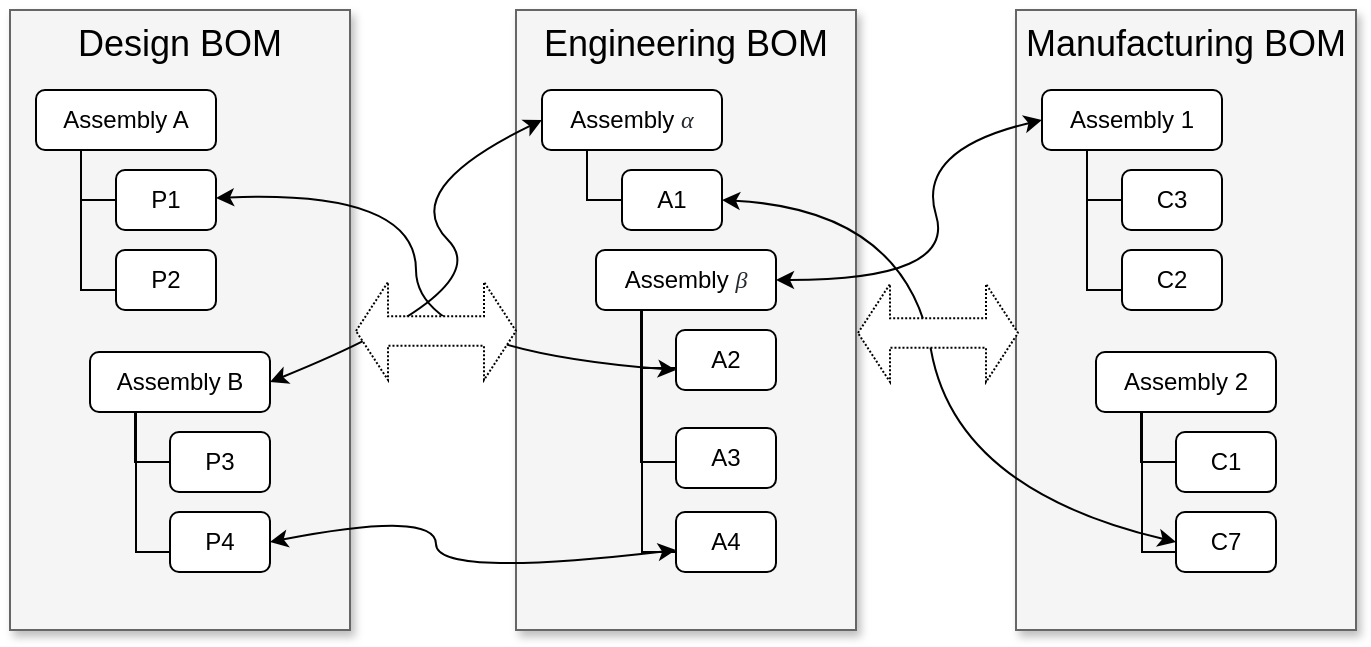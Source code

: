 <mxfile version="14.8.0" type="github">
  <diagram name="Page-1" id="90a13364-a465-7bf4-72fc-28e22215d7a0">
    <mxGraphModel dx="928" dy="815" grid="1" gridSize="10" guides="1" tooltips="1" connect="1" arrows="1" fold="1" page="1" pageScale="1.5" pageWidth="1169" pageHeight="826" background="none" math="0" shadow="0">
      <root>
        <mxCell id="0" style=";html=1;" />
        <mxCell id="1" style=";html=1;" parent="0" />
        <mxCell id="uKb51nX8jyAxLlPutz8k-1" value="Design BOM" style="whiteSpace=wrap;html=1;shadow=1;fontSize=18;fillColor=#f5f5f5;strokeColor=#666666;verticalAlign=top;" parent="1" vertex="1">
          <mxGeometry x="710" y="40" width="170" height="310" as="geometry" />
        </mxCell>
        <mxCell id="uKb51nX8jyAxLlPutz8k-6" style="edgeStyle=orthogonalEdgeStyle;rounded=0;orthogonalLoop=1;jettySize=auto;html=1;exitX=0.25;exitY=1;exitDx=0;exitDy=0;entryX=0;entryY=0.5;entryDx=0;entryDy=0;endArrow=none;endFill=0;" parent="1" source="uKb51nX8jyAxLlPutz8k-2" target="uKb51nX8jyAxLlPutz8k-3" edge="1">
          <mxGeometry relative="1" as="geometry">
            <mxPoint x="768" y="130" as="targetPoint" />
            <Array as="points">
              <mxPoint x="746" y="135" />
            </Array>
          </mxGeometry>
        </mxCell>
        <mxCell id="uKb51nX8jyAxLlPutz8k-2" value="Assembly A" style="rounded=1;whiteSpace=wrap;html=1;verticalAlign=middle;" parent="1" vertex="1">
          <mxGeometry x="723" y="80" width="90" height="30" as="geometry" />
        </mxCell>
        <mxCell id="uKb51nX8jyAxLlPutz8k-3" value="P1" style="rounded=1;whiteSpace=wrap;html=1;verticalAlign=middle;" parent="1" vertex="1">
          <mxGeometry x="763" y="120" width="50" height="30" as="geometry" />
        </mxCell>
        <mxCell id="uKb51nX8jyAxLlPutz8k-4" value="P2" style="rounded=1;whiteSpace=wrap;html=1;verticalAlign=middle;" parent="1" vertex="1">
          <mxGeometry x="763" y="160" width="50" height="30" as="geometry" />
        </mxCell>
        <mxCell id="uKb51nX8jyAxLlPutz8k-8" style="edgeStyle=orthogonalEdgeStyle;rounded=0;orthogonalLoop=1;jettySize=auto;html=1;exitX=0.25;exitY=1;exitDx=0;exitDy=0;entryX=0;entryY=0.5;entryDx=0;entryDy=0;endArrow=none;endFill=0;" parent="1" source="uKb51nX8jyAxLlPutz8k-2" target="uKb51nX8jyAxLlPutz8k-4" edge="1">
          <mxGeometry relative="1" as="geometry">
            <mxPoint x="755.5" y="120" as="sourcePoint" />
            <mxPoint x="773" y="145" as="targetPoint" />
            <Array as="points">
              <mxPoint x="746" y="180" />
              <mxPoint x="763" y="180" />
            </Array>
          </mxGeometry>
        </mxCell>
        <mxCell id="uKb51nX8jyAxLlPutz8k-9" value="Assembly B" style="rounded=1;whiteSpace=wrap;html=1;verticalAlign=middle;" parent="1" vertex="1">
          <mxGeometry x="750" y="211" width="90" height="30" as="geometry" />
        </mxCell>
        <mxCell id="uKb51nX8jyAxLlPutz8k-10" value="P3" style="rounded=1;whiteSpace=wrap;html=1;verticalAlign=middle;" parent="1" vertex="1">
          <mxGeometry x="790" y="251" width="50" height="30" as="geometry" />
        </mxCell>
        <mxCell id="uKb51nX8jyAxLlPutz8k-11" value="P4" style="rounded=1;whiteSpace=wrap;html=1;verticalAlign=middle;" parent="1" vertex="1">
          <mxGeometry x="790" y="291" width="50" height="30" as="geometry" />
        </mxCell>
        <mxCell id="uKb51nX8jyAxLlPutz8k-12" style="edgeStyle=orthogonalEdgeStyle;rounded=0;orthogonalLoop=1;jettySize=auto;html=1;entryX=0;entryY=0.5;entryDx=0;entryDy=0;endArrow=none;endFill=0;" parent="1" target="uKb51nX8jyAxLlPutz8k-11" edge="1">
          <mxGeometry relative="1" as="geometry">
            <mxPoint x="763" y="241" as="sourcePoint" />
            <mxPoint x="800" y="276" as="targetPoint" />
            <Array as="points">
              <mxPoint x="773" y="311" />
              <mxPoint x="790" y="311" />
            </Array>
          </mxGeometry>
        </mxCell>
        <mxCell id="uKb51nX8jyAxLlPutz8k-13" style="edgeStyle=orthogonalEdgeStyle;rounded=0;orthogonalLoop=1;jettySize=auto;html=1;exitX=0.25;exitY=1;exitDx=0;exitDy=0;endArrow=none;endFill=0;" parent="1" source="uKb51nX8jyAxLlPutz8k-9" target="uKb51nX8jyAxLlPutz8k-10" edge="1">
          <mxGeometry relative="1" as="geometry">
            <mxPoint x="770.5" y="241" as="sourcePoint" />
            <mxPoint x="788" y="266" as="targetPoint" />
            <Array as="points">
              <mxPoint x="773" y="266" />
            </Array>
          </mxGeometry>
        </mxCell>
        <mxCell id="uKb51nX8jyAxLlPutz8k-14" value="Engineering BOM" style="whiteSpace=wrap;html=1;shadow=1;fontSize=18;fillColor=#f5f5f5;strokeColor=#666666;verticalAlign=top;" parent="1" vertex="1">
          <mxGeometry x="963" y="40" width="170" height="310" as="geometry" />
        </mxCell>
        <mxCell id="uKb51nX8jyAxLlPutz8k-15" style="edgeStyle=orthogonalEdgeStyle;rounded=0;orthogonalLoop=1;jettySize=auto;html=1;exitX=0.25;exitY=1;exitDx=0;exitDy=0;entryX=0;entryY=0.5;entryDx=0;entryDy=0;endArrow=none;endFill=0;" parent="1" source="uKb51nX8jyAxLlPutz8k-16" target="uKb51nX8jyAxLlPutz8k-17" edge="1">
          <mxGeometry relative="1" as="geometry">
            <mxPoint x="1021" y="130" as="targetPoint" />
            <Array as="points">
              <mxPoint x="999" y="135" />
            </Array>
          </mxGeometry>
        </mxCell>
        <mxCell id="uKb51nX8jyAxLlPutz8k-16" value="Assembly&amp;nbsp;&lt;span style=&quot;color: rgb(36 , 41 , 46) ; font-family: &amp;#34;katex_math&amp;#34; ; font-style: italic ; text-align: left&quot;&gt;&lt;font style=&quot;font-size: 12px&quot;&gt;α&lt;/font&gt;&lt;/span&gt;" style="rounded=1;whiteSpace=wrap;html=1;verticalAlign=middle;" parent="1" vertex="1">
          <mxGeometry x="976" y="80" width="90" height="30" as="geometry" />
        </mxCell>
        <mxCell id="uKb51nX8jyAxLlPutz8k-17" value="A1" style="rounded=1;whiteSpace=wrap;html=1;verticalAlign=middle;" parent="1" vertex="1">
          <mxGeometry x="1016" y="120" width="50" height="30" as="geometry" />
        </mxCell>
        <mxCell id="uKb51nX8jyAxLlPutz8k-18" value="A2" style="rounded=1;whiteSpace=wrap;html=1;verticalAlign=middle;" parent="1" vertex="1">
          <mxGeometry x="1043" y="200" width="50" height="30" as="geometry" />
        </mxCell>
        <mxCell id="uKb51nX8jyAxLlPutz8k-20" value="Assembly&amp;nbsp;&lt;span style=&quot;color: rgb(36 , 41 , 46) ; font-family: &amp;#34;katex_math&amp;#34; ; font-style: italic ; text-align: left&quot;&gt;&lt;font style=&quot;font-size: 12px&quot;&gt;β&lt;/font&gt;&lt;/span&gt;" style="rounded=1;whiteSpace=wrap;html=1;verticalAlign=middle;" parent="1" vertex="1">
          <mxGeometry x="1003" y="160" width="90" height="30" as="geometry" />
        </mxCell>
        <mxCell id="uKb51nX8jyAxLlPutz8k-21" value="A3" style="rounded=1;whiteSpace=wrap;html=1;verticalAlign=middle;" parent="1" vertex="1">
          <mxGeometry x="1043" y="249" width="50" height="30" as="geometry" />
        </mxCell>
        <mxCell id="uKb51nX8jyAxLlPutz8k-22" value="A4" style="rounded=1;whiteSpace=wrap;html=1;verticalAlign=middle;" parent="1" vertex="1">
          <mxGeometry x="1043" y="291" width="50" height="30" as="geometry" />
        </mxCell>
        <mxCell id="uKb51nX8jyAxLlPutz8k-23" style="edgeStyle=orthogonalEdgeStyle;rounded=0;orthogonalLoop=1;jettySize=auto;html=1;entryX=0;entryY=0.5;entryDx=0;entryDy=0;endArrow=none;endFill=0;" parent="1" target="uKb51nX8jyAxLlPutz8k-22" edge="1">
          <mxGeometry relative="1" as="geometry">
            <mxPoint x="1026" y="190" as="sourcePoint" />
            <mxPoint x="1053" y="276" as="targetPoint" />
            <Array as="points">
              <mxPoint x="1026" y="311" />
              <mxPoint x="1043" y="311" />
            </Array>
          </mxGeometry>
        </mxCell>
        <mxCell id="uKb51nX8jyAxLlPutz8k-24" style="edgeStyle=orthogonalEdgeStyle;rounded=0;orthogonalLoop=1;jettySize=auto;html=1;exitX=0.25;exitY=1;exitDx=0;exitDy=0;endArrow=none;endFill=0;" parent="1" source="uKb51nX8jyAxLlPutz8k-20" target="uKb51nX8jyAxLlPutz8k-21" edge="1">
          <mxGeometry relative="1" as="geometry">
            <mxPoint x="1023.5" y="241" as="sourcePoint" />
            <mxPoint x="1041" y="266" as="targetPoint" />
            <Array as="points">
              <mxPoint x="1026" y="266" />
            </Array>
          </mxGeometry>
        </mxCell>
        <mxCell id="uKb51nX8jyAxLlPutz8k-27" style="edgeStyle=orthogonalEdgeStyle;rounded=0;orthogonalLoop=1;jettySize=auto;html=1;exitX=0.25;exitY=1;exitDx=0;exitDy=0;entryX=0;entryY=0.5;entryDx=0;entryDy=0;endArrow=none;endFill=0;" parent="1" edge="1">
          <mxGeometry relative="1" as="geometry">
            <mxPoint x="1025.5" y="194" as="sourcePoint" />
            <mxPoint x="1043" y="219" as="targetPoint" />
            <Array as="points">
              <mxPoint x="1026" y="219" />
            </Array>
          </mxGeometry>
        </mxCell>
        <mxCell id="uKb51nX8jyAxLlPutz8k-39" value="Manufacturing BOM" style="whiteSpace=wrap;html=1;shadow=1;fontSize=18;fillColor=#f5f5f5;strokeColor=#666666;verticalAlign=top;" parent="1" vertex="1">
          <mxGeometry x="1213" y="40" width="170" height="310" as="geometry" />
        </mxCell>
        <mxCell id="uKb51nX8jyAxLlPutz8k-40" style="edgeStyle=orthogonalEdgeStyle;rounded=0;orthogonalLoop=1;jettySize=auto;html=1;exitX=0.25;exitY=1;exitDx=0;exitDy=0;entryX=0;entryY=0.5;entryDx=0;entryDy=0;endArrow=none;endFill=0;" parent="1" source="uKb51nX8jyAxLlPutz8k-41" target="uKb51nX8jyAxLlPutz8k-42" edge="1">
          <mxGeometry relative="1" as="geometry">
            <mxPoint x="1271" y="130" as="targetPoint" />
            <Array as="points">
              <mxPoint x="1249" y="135" />
            </Array>
          </mxGeometry>
        </mxCell>
        <mxCell id="uKb51nX8jyAxLlPutz8k-41" value="Assembly 1" style="rounded=1;whiteSpace=wrap;html=1;verticalAlign=middle;" parent="1" vertex="1">
          <mxGeometry x="1226" y="80" width="90" height="30" as="geometry" />
        </mxCell>
        <mxCell id="uKb51nX8jyAxLlPutz8k-42" value="C3" style="rounded=1;whiteSpace=wrap;html=1;verticalAlign=middle;" parent="1" vertex="1">
          <mxGeometry x="1266" y="120" width="50" height="30" as="geometry" />
        </mxCell>
        <mxCell id="uKb51nX8jyAxLlPutz8k-43" value="C2" style="rounded=1;whiteSpace=wrap;html=1;verticalAlign=middle;" parent="1" vertex="1">
          <mxGeometry x="1266" y="160" width="50" height="30" as="geometry" />
        </mxCell>
        <mxCell id="uKb51nX8jyAxLlPutz8k-44" style="edgeStyle=orthogonalEdgeStyle;rounded=0;orthogonalLoop=1;jettySize=auto;html=1;exitX=0.25;exitY=1;exitDx=0;exitDy=0;entryX=0;entryY=0.5;entryDx=0;entryDy=0;endArrow=none;endFill=0;" parent="1" source="uKb51nX8jyAxLlPutz8k-41" target="uKb51nX8jyAxLlPutz8k-43" edge="1">
          <mxGeometry relative="1" as="geometry">
            <mxPoint x="1258.5" y="120" as="sourcePoint" />
            <mxPoint x="1276" y="145" as="targetPoint" />
            <Array as="points">
              <mxPoint x="1249" y="180" />
              <mxPoint x="1266" y="180" />
            </Array>
          </mxGeometry>
        </mxCell>
        <mxCell id="uKb51nX8jyAxLlPutz8k-45" value="Assembly 2" style="rounded=1;whiteSpace=wrap;html=1;verticalAlign=middle;" parent="1" vertex="1">
          <mxGeometry x="1253" y="211" width="90" height="30" as="geometry" />
        </mxCell>
        <mxCell id="uKb51nX8jyAxLlPutz8k-46" value="C1" style="rounded=1;whiteSpace=wrap;html=1;verticalAlign=middle;" parent="1" vertex="1">
          <mxGeometry x="1293" y="251" width="50" height="30" as="geometry" />
        </mxCell>
        <mxCell id="uKb51nX8jyAxLlPutz8k-47" value="C7" style="rounded=1;whiteSpace=wrap;html=1;verticalAlign=middle;" parent="1" vertex="1">
          <mxGeometry x="1293" y="291" width="50" height="30" as="geometry" />
        </mxCell>
        <mxCell id="uKb51nX8jyAxLlPutz8k-48" style="edgeStyle=orthogonalEdgeStyle;rounded=0;orthogonalLoop=1;jettySize=auto;html=1;entryX=0;entryY=0.5;entryDx=0;entryDy=0;endArrow=none;endFill=0;" parent="1" target="uKb51nX8jyAxLlPutz8k-47" edge="1">
          <mxGeometry relative="1" as="geometry">
            <mxPoint x="1266" y="241" as="sourcePoint" />
            <mxPoint x="1303" y="276" as="targetPoint" />
            <Array as="points">
              <mxPoint x="1276" y="311" />
              <mxPoint x="1293" y="311" />
            </Array>
          </mxGeometry>
        </mxCell>
        <mxCell id="uKb51nX8jyAxLlPutz8k-49" style="edgeStyle=orthogonalEdgeStyle;rounded=0;orthogonalLoop=1;jettySize=auto;html=1;exitX=0.25;exitY=1;exitDx=0;exitDy=0;endArrow=none;endFill=0;" parent="1" source="uKb51nX8jyAxLlPutz8k-45" target="uKb51nX8jyAxLlPutz8k-46" edge="1">
          <mxGeometry relative="1" as="geometry">
            <mxPoint x="1273.5" y="241" as="sourcePoint" />
            <mxPoint x="1291" y="266" as="targetPoint" />
            <Array as="points">
              <mxPoint x="1276" y="266" />
            </Array>
          </mxGeometry>
        </mxCell>
        <mxCell id="uKb51nX8jyAxLlPutz8k-51" value="" style="curved=1;endArrow=classic;html=1;entryX=0;entryY=0.5;entryDx=0;entryDy=0;exitX=1;exitY=0.5;exitDx=0;exitDy=0;startArrow=classic;startFill=1;" parent="1" source="uKb51nX8jyAxLlPutz8k-9" target="uKb51nX8jyAxLlPutz8k-16" edge="1">
          <mxGeometry width="50" height="50" relative="1" as="geometry">
            <mxPoint x="904" y="180" as="sourcePoint" />
            <mxPoint x="954" y="130" as="targetPoint" />
            <Array as="points">
              <mxPoint x="954" y="180" />
              <mxPoint x="904" y="130" />
            </Array>
          </mxGeometry>
        </mxCell>
        <mxCell id="uKb51nX8jyAxLlPutz8k-52" value="" style="curved=1;endArrow=classic;html=1;startArrow=classic;startFill=1;" parent="1" target="uKb51nX8jyAxLlPutz8k-3" edge="1">
          <mxGeometry width="50" height="50" relative="1" as="geometry">
            <mxPoint x="1043" y="220" as="sourcePoint" />
            <mxPoint x="963" y="130" as="targetPoint" />
            <Array as="points">
              <mxPoint x="913" y="210" />
              <mxPoint x="913" y="130" />
            </Array>
          </mxGeometry>
        </mxCell>
        <mxCell id="uKb51nX8jyAxLlPutz8k-54" value="" style="curved=1;endArrow=classic;html=1;startArrow=classic;startFill=1;entryX=1;entryY=0.5;entryDx=0;entryDy=0;" parent="1" target="uKb51nX8jyAxLlPutz8k-11" edge="1">
          <mxGeometry width="50" height="50" relative="1" as="geometry">
            <mxPoint x="1043" y="310" as="sourcePoint" />
            <mxPoint x="823" y="248" as="targetPoint" />
            <Array as="points">
              <mxPoint x="923" y="324" />
              <mxPoint x="923" y="290" />
            </Array>
          </mxGeometry>
        </mxCell>
        <mxCell id="uKb51nX8jyAxLlPutz8k-55" value="" style="curved=1;endArrow=classic;html=1;startArrow=classic;startFill=1;entryX=1;entryY=0.5;entryDx=0;entryDy=0;exitX=0;exitY=0.5;exitDx=0;exitDy=0;" parent="1" source="uKb51nX8jyAxLlPutz8k-47" target="uKb51nX8jyAxLlPutz8k-17" edge="1">
          <mxGeometry width="50" height="50" relative="1" as="geometry">
            <mxPoint x="1288" y="230" as="sourcePoint" />
            <mxPoint x="1058" y="144" as="targetPoint" />
            <Array as="points">
              <mxPoint x="1183" y="280" />
              <mxPoint x="1158" y="140" />
            </Array>
          </mxGeometry>
        </mxCell>
        <mxCell id="uKb51nX8jyAxLlPutz8k-56" value="" style="curved=1;endArrow=classic;html=1;entryX=0;entryY=0.5;entryDx=0;entryDy=0;exitX=1;exitY=0.5;exitDx=0;exitDy=0;startArrow=classic;startFill=1;" parent="1" source="uKb51nX8jyAxLlPutz8k-20" target="uKb51nX8jyAxLlPutz8k-41" edge="1">
          <mxGeometry width="50" height="50" relative="1" as="geometry">
            <mxPoint x="1084" y="236" as="sourcePoint" />
            <mxPoint x="1220" y="105" as="targetPoint" />
            <Array as="points">
              <mxPoint x="1183" y="175" />
              <mxPoint x="1163" y="110" />
            </Array>
          </mxGeometry>
        </mxCell>
        <mxCell id="uKb51nX8jyAxLlPutz8k-59" value="" style="shape=doubleArrow;whiteSpace=wrap;html=1;verticalAlign=middle;dashed=1;dashPattern=1 1;" parent="1" vertex="1">
          <mxGeometry x="883" y="176" width="80" height="49" as="geometry" />
        </mxCell>
        <mxCell id="uKb51nX8jyAxLlPutz8k-62" value="" style="shape=doubleArrow;whiteSpace=wrap;html=1;verticalAlign=middle;dashed=1;dashPattern=1 1;" parent="1" vertex="1">
          <mxGeometry x="1134" y="177" width="80" height="49" as="geometry" />
        </mxCell>
      </root>
    </mxGraphModel>
  </diagram>
</mxfile>
